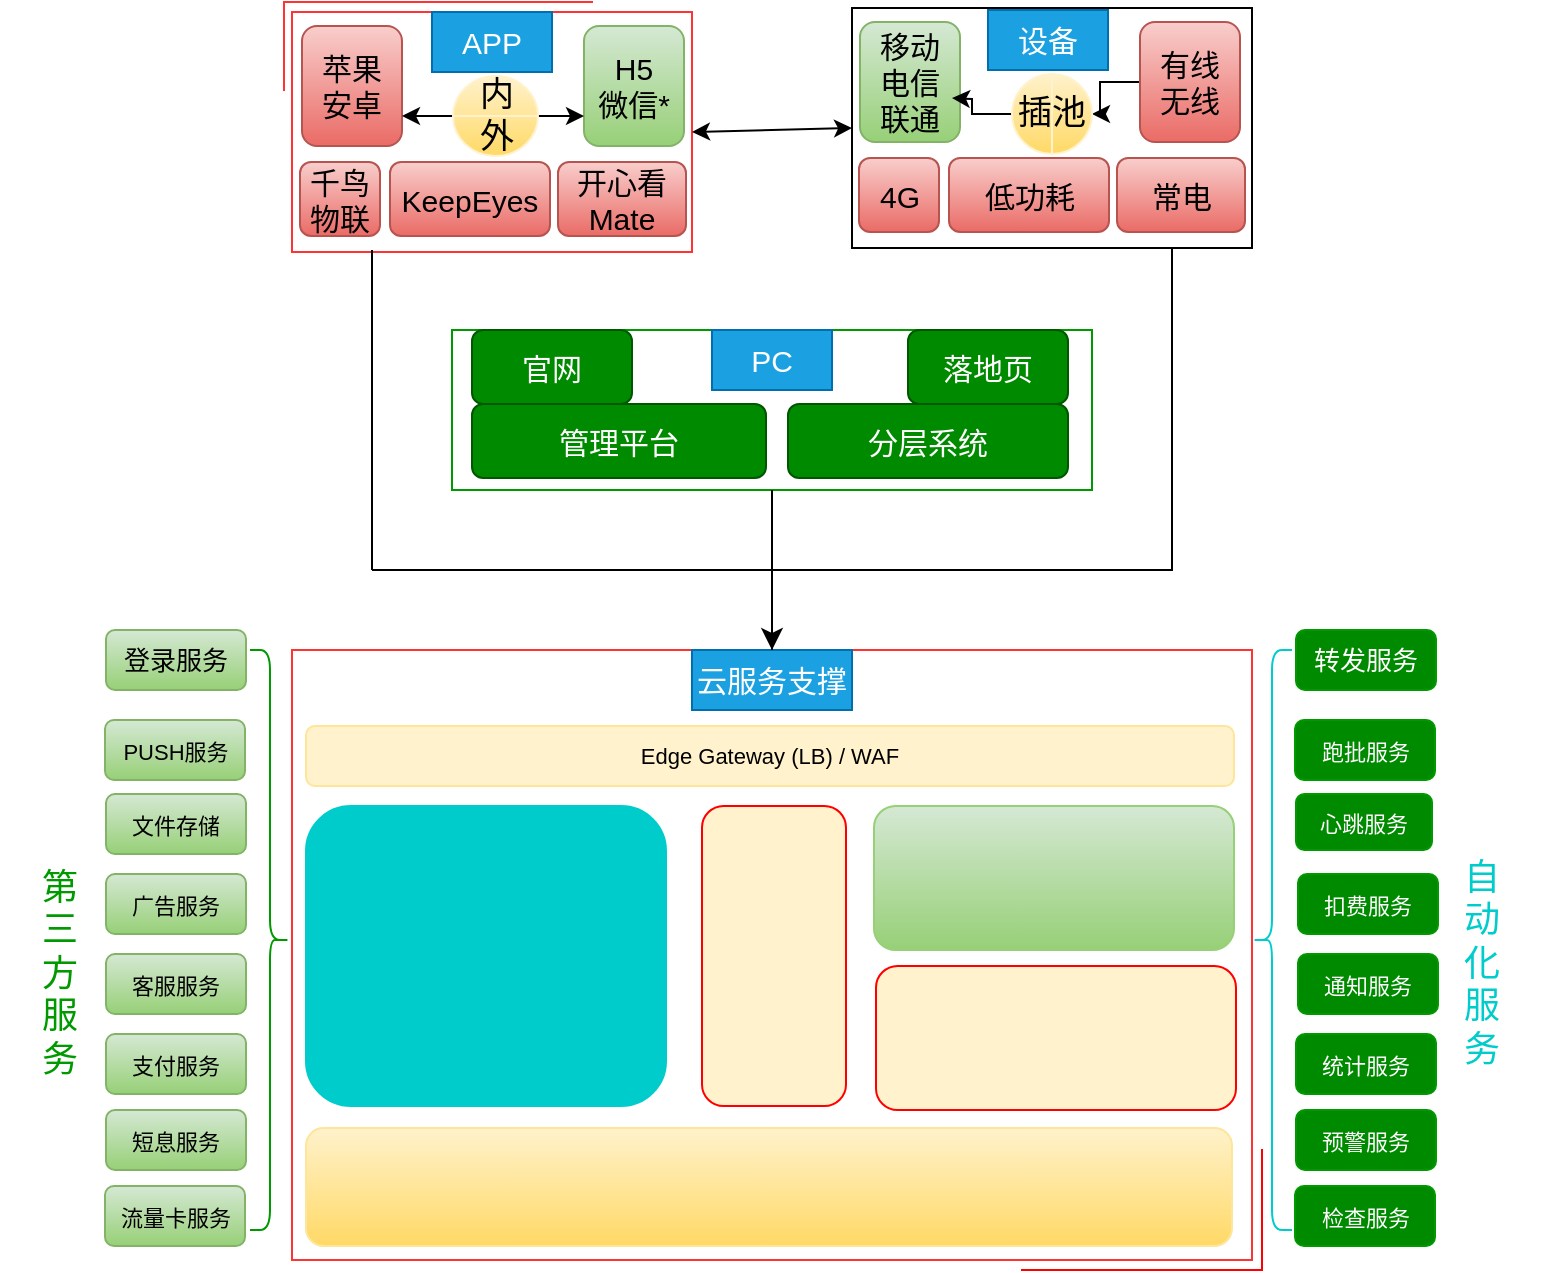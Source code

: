 <mxfile version="20.8.23" type="github">
  <diagram name="第 1 页" id="3wjH-HXWQzSyyufw11Ov">
    <mxGraphModel dx="2074" dy="657" grid="1" gridSize="10" guides="1" tooltips="1" connect="1" arrows="1" fold="1" page="1" pageScale="1" pageWidth="827" pageHeight="1169" math="0" shadow="0">
      <root>
        <mxCell id="0" />
        <mxCell id="1" parent="0" />
        <mxCell id="p9PwpCMCgUYC3A1e71X0-10" value="" style="rounded=0;whiteSpace=wrap;html=1;fontSize=15;strokeColor=#009900;" vertex="1" parent="1">
          <mxGeometry x="200" y="200" width="320" height="80" as="geometry" />
        </mxCell>
        <mxCell id="p9PwpCMCgUYC3A1e71X0-11" value="" style="rounded=0;whiteSpace=wrap;html=1;fontSize=15;strokeColor=#FF3333;" vertex="1" parent="1">
          <mxGeometry x="120" y="41" width="200" height="120" as="geometry" />
        </mxCell>
        <mxCell id="p9PwpCMCgUYC3A1e71X0-12" value="" style="rounded=0;whiteSpace=wrap;html=1;fontSize=15;" vertex="1" parent="1">
          <mxGeometry x="400" y="39" width="200" height="120" as="geometry" />
        </mxCell>
        <mxCell id="p9PwpCMCgUYC3A1e71X0-13" value="" style="rounded=0;whiteSpace=wrap;html=1;fontSize=15;strokeColor=#FF3333;" vertex="1" parent="1">
          <mxGeometry x="120" y="360" width="480" height="305" as="geometry" />
        </mxCell>
        <mxCell id="p9PwpCMCgUYC3A1e71X0-14" value="APP" style="text;html=1;align=center;verticalAlign=middle;whiteSpace=wrap;rounded=0;fontSize=15;fillColor=#1ba1e2;fontColor=#ffffff;strokeColor=#006EAF;" vertex="1" parent="1">
          <mxGeometry x="190" y="41" width="60" height="30" as="geometry" />
        </mxCell>
        <mxCell id="p9PwpCMCgUYC3A1e71X0-15" value="设备" style="text;html=1;align=center;verticalAlign=middle;whiteSpace=wrap;rounded=0;fontSize=15;fillColor=#1ba1e2;fontColor=#ffffff;strokeColor=#006EAF;" vertex="1" parent="1">
          <mxGeometry x="468" y="40" width="60" height="30" as="geometry" />
        </mxCell>
        <mxCell id="p9PwpCMCgUYC3A1e71X0-16" value="PC" style="text;html=1;align=center;verticalAlign=middle;whiteSpace=wrap;rounded=0;fontSize=15;fillColor=#1ba1e2;fontColor=#ffffff;strokeColor=#006EAF;" vertex="1" parent="1">
          <mxGeometry x="330" y="200" width="60" height="30" as="geometry" />
        </mxCell>
        <mxCell id="p9PwpCMCgUYC3A1e71X0-17" value="云服务支撑" style="text;html=1;align=center;verticalAlign=middle;whiteSpace=wrap;rounded=0;fontSize=15;fillColor=#1ba1e2;fontColor=#ffffff;strokeColor=#006EAF;" vertex="1" parent="1">
          <mxGeometry x="320" y="360" width="80" height="30" as="geometry" />
        </mxCell>
        <mxCell id="p9PwpCMCgUYC3A1e71X0-18" value="苹果&lt;br&gt;安卓" style="rounded=1;whiteSpace=wrap;html=1;fontSize=15;fillColor=#f8cecc;gradientColor=#ea6b66;strokeColor=#b85450;" vertex="1" parent="1">
          <mxGeometry x="125" y="48" width="50" height="60" as="geometry" />
        </mxCell>
        <mxCell id="p9PwpCMCgUYC3A1e71X0-19" value="H5&lt;br&gt;微信*" style="rounded=1;whiteSpace=wrap;html=1;fontSize=15;fillColor=#d5e8d4;gradientColor=#97d077;strokeColor=#82b366;" vertex="1" parent="1">
          <mxGeometry x="266" y="48" width="50" height="60" as="geometry" />
        </mxCell>
        <mxCell id="p9PwpCMCgUYC3A1e71X0-20" value="&lt;font style=&quot;font-size: 15px;&quot;&gt;千鸟物联&lt;/font&gt;" style="rounded=1;whiteSpace=wrap;html=1;fontSize=15;fillColor=#f8cecc;gradientColor=#ea6b66;strokeColor=#b85450;" vertex="1" parent="1">
          <mxGeometry x="124" y="116" width="40" height="37" as="geometry" />
        </mxCell>
        <mxCell id="p9PwpCMCgUYC3A1e71X0-21" value="KeepEyes" style="rounded=1;whiteSpace=wrap;html=1;fontSize=15;fillColor=#f8cecc;gradientColor=#ea6b66;strokeColor=#b85450;" vertex="1" parent="1">
          <mxGeometry x="169" y="116" width="80" height="37" as="geometry" />
        </mxCell>
        <mxCell id="p9PwpCMCgUYC3A1e71X0-22" value="开心看Mate" style="rounded=1;whiteSpace=wrap;html=1;fontSize=15;fillColor=#f8cecc;gradientColor=#ea6b66;strokeColor=#b85450;" vertex="1" parent="1">
          <mxGeometry x="253" y="116" width="64" height="37" as="geometry" />
        </mxCell>
        <mxCell id="p9PwpCMCgUYC3A1e71X0-23" value="" style="shape=partialRectangle;whiteSpace=wrap;html=1;bottom=0;right=0;fillColor=none;fontSize=15;strokeColor=#FF3333;" vertex="1" parent="1">
          <mxGeometry x="116" y="36" width="154" height="44" as="geometry" />
        </mxCell>
        <mxCell id="p9PwpCMCgUYC3A1e71X0-24" value="" style="shape=partialRectangle;whiteSpace=wrap;html=1;top=0;left=0;fillColor=none;fontSize=15;strokeColor=#FF0000;" vertex="1" parent="1">
          <mxGeometry x="485" y="610" width="120" height="60" as="geometry" />
        </mxCell>
        <mxCell id="p9PwpCMCgUYC3A1e71X0-68" value="" style="edgeStyle=segmentEdgeStyle;endArrow=classic;html=1;curved=0;rounded=0;endSize=8;startSize=8;fontSize=21;entryX=0.5;entryY=0;entryDx=0;entryDy=0;exitX=0.8;exitY=1;exitDx=0;exitDy=0;exitPerimeter=0;" edge="1" parent="1" source="p9PwpCMCgUYC3A1e71X0-12" target="p9PwpCMCgUYC3A1e71X0-17">
          <mxGeometry width="50" height="50" relative="1" as="geometry">
            <mxPoint x="560" y="200" as="sourcePoint" />
            <mxPoint x="440" y="200" as="targetPoint" />
            <Array as="points">
              <mxPoint x="560" y="320" />
              <mxPoint x="360" y="320" />
            </Array>
          </mxGeometry>
        </mxCell>
        <mxCell id="p9PwpCMCgUYC3A1e71X0-70" value="" style="endArrow=classic;startArrow=classic;html=1;rounded=0;fontSize=21;entryX=0;entryY=0.5;entryDx=0;entryDy=0;exitX=1;exitY=0.5;exitDx=0;exitDy=0;" edge="1" parent="1" source="p9PwpCMCgUYC3A1e71X0-11" target="p9PwpCMCgUYC3A1e71X0-12">
          <mxGeometry width="50" height="50" relative="1" as="geometry">
            <mxPoint x="320" y="220" as="sourcePoint" />
            <mxPoint x="370" y="170" as="targetPoint" />
          </mxGeometry>
        </mxCell>
        <mxCell id="p9PwpCMCgUYC3A1e71X0-72" value="" style="endArrow=none;html=1;rounded=0;fontSize=21;" edge="1" parent="1">
          <mxGeometry width="50" height="50" relative="1" as="geometry">
            <mxPoint x="160" y="320" as="sourcePoint" />
            <mxPoint x="360" y="320" as="targetPoint" />
          </mxGeometry>
        </mxCell>
        <mxCell id="p9PwpCMCgUYC3A1e71X0-73" value="" style="endArrow=none;html=1;rounded=0;fontSize=21;entryX=0.5;entryY=1;entryDx=0;entryDy=0;" edge="1" parent="1" target="p9PwpCMCgUYC3A1e71X0-10">
          <mxGeometry width="50" height="50" relative="1" as="geometry">
            <mxPoint x="360" y="360" as="sourcePoint" />
            <mxPoint x="440" y="200" as="targetPoint" />
          </mxGeometry>
        </mxCell>
        <mxCell id="p9PwpCMCgUYC3A1e71X0-74" value="" style="endArrow=none;html=1;rounded=0;fontSize=21;" edge="1" parent="1">
          <mxGeometry width="50" height="50" relative="1" as="geometry">
            <mxPoint x="160" y="320" as="sourcePoint" />
            <mxPoint x="160" y="160" as="targetPoint" />
          </mxGeometry>
        </mxCell>
        <mxCell id="p9PwpCMCgUYC3A1e71X0-75" value="移动&lt;br&gt;电信&lt;br&gt;联通" style="rounded=1;whiteSpace=wrap;html=1;fontSize=15;fillColor=#d5e8d4;gradientColor=#97d077;strokeColor=#82b366;" vertex="1" parent="1">
          <mxGeometry x="404" y="46" width="50" height="60" as="geometry" />
        </mxCell>
        <mxCell id="p9PwpCMCgUYC3A1e71X0-84" value="" style="edgeStyle=orthogonalEdgeStyle;rounded=0;orthogonalLoop=1;jettySize=auto;html=1;fontSize=17;" edge="1" parent="1" source="p9PwpCMCgUYC3A1e71X0-77" target="p9PwpCMCgUYC3A1e71X0-83">
          <mxGeometry relative="1" as="geometry" />
        </mxCell>
        <mxCell id="p9PwpCMCgUYC3A1e71X0-77" value="有线&lt;br&gt;无线" style="rounded=1;whiteSpace=wrap;html=1;fontSize=15;fillColor=#f8cecc;gradientColor=#ea6b66;strokeColor=#b85450;" vertex="1" parent="1">
          <mxGeometry x="544" y="46" width="50" height="60" as="geometry" />
        </mxCell>
        <mxCell id="p9PwpCMCgUYC3A1e71X0-80" value="4G" style="rounded=1;whiteSpace=wrap;html=1;fontSize=15;fillColor=#f8cecc;gradientColor=#ea6b66;strokeColor=#b85450;" vertex="1" parent="1">
          <mxGeometry x="403.5" y="114" width="40" height="37" as="geometry" />
        </mxCell>
        <mxCell id="p9PwpCMCgUYC3A1e71X0-81" value="低功耗" style="rounded=1;whiteSpace=wrap;html=1;fontSize=15;fillColor=#f8cecc;gradientColor=#ea6b66;strokeColor=#b85450;" vertex="1" parent="1">
          <mxGeometry x="448.5" y="114" width="80" height="37" as="geometry" />
        </mxCell>
        <mxCell id="p9PwpCMCgUYC3A1e71X0-82" value="常电" style="rounded=1;whiteSpace=wrap;html=1;fontSize=15;fillColor=#f8cecc;gradientColor=#ea6b66;strokeColor=#b85450;" vertex="1" parent="1">
          <mxGeometry x="532.5" y="114" width="64" height="37" as="geometry" />
        </mxCell>
        <mxCell id="p9PwpCMCgUYC3A1e71X0-124" value="" style="edgeStyle=orthogonalEdgeStyle;rounded=0;orthogonalLoop=1;jettySize=auto;html=1;fontSize=16;fontColor=#FF3333;" edge="1" parent="1" source="p9PwpCMCgUYC3A1e71X0-83">
          <mxGeometry relative="1" as="geometry">
            <mxPoint x="450" y="84" as="targetPoint" />
          </mxGeometry>
        </mxCell>
        <mxCell id="p9PwpCMCgUYC3A1e71X0-83" value="插池" style="shape=lineEllipse;line=vertical;perimeter=ellipsePerimeter;whiteSpace=wrap;html=1;backgroundOutline=1;strokeColor=#FFF2CC;fontSize=17;fillColor=#fff2cc;gradientColor=#ffd966;" vertex="1" parent="1">
          <mxGeometry x="480" y="72" width="40" height="40" as="geometry" />
        </mxCell>
        <mxCell id="p9PwpCMCgUYC3A1e71X0-120" style="edgeStyle=orthogonalEdgeStyle;rounded=0;orthogonalLoop=1;jettySize=auto;html=1;entryX=0;entryY=0.75;entryDx=0;entryDy=0;fontSize=16;fontColor=#FF3333;" edge="1" parent="1" source="p9PwpCMCgUYC3A1e71X0-85" target="p9PwpCMCgUYC3A1e71X0-19">
          <mxGeometry relative="1" as="geometry" />
        </mxCell>
        <mxCell id="p9PwpCMCgUYC3A1e71X0-123" style="edgeStyle=orthogonalEdgeStyle;rounded=0;orthogonalLoop=1;jettySize=auto;html=1;entryX=1;entryY=0.75;entryDx=0;entryDy=0;fontSize=16;fontColor=#FF3333;" edge="1" parent="1" source="p9PwpCMCgUYC3A1e71X0-85" target="p9PwpCMCgUYC3A1e71X0-18">
          <mxGeometry relative="1" as="geometry" />
        </mxCell>
        <mxCell id="p9PwpCMCgUYC3A1e71X0-85" value="内&lt;br&gt;外" style="shape=lineEllipse;perimeter=ellipsePerimeter;whiteSpace=wrap;html=1;backgroundOutline=1;strokeColor=#FFF2CC;fontSize=17;fillColor=#fff2cc;gradientColor=#ffd966;" vertex="1" parent="1">
          <mxGeometry x="200.5" y="73" width="42.5" height="40" as="geometry" />
        </mxCell>
        <mxCell id="p9PwpCMCgUYC3A1e71X0-86" value="管理平台" style="rounded=1;whiteSpace=wrap;html=1;fontSize=15;fillColor=#008a00;strokeColor=#005700;fontColor=#ffffff;" vertex="1" parent="1">
          <mxGeometry x="210" y="237" width="147" height="37" as="geometry" />
        </mxCell>
        <mxCell id="p9PwpCMCgUYC3A1e71X0-87" value="分层系统" style="rounded=1;whiteSpace=wrap;html=1;fontSize=15;fillColor=#008a00;strokeColor=#005700;fontColor=#ffffff;" vertex="1" parent="1">
          <mxGeometry x="368" y="237" width="140" height="37" as="geometry" />
        </mxCell>
        <mxCell id="p9PwpCMCgUYC3A1e71X0-91" value="官网" style="rounded=1;whiteSpace=wrap;html=1;fontSize=15;fillColor=#008a00;strokeColor=#005700;fontColor=#ffffff;" vertex="1" parent="1">
          <mxGeometry x="210" y="200" width="80" height="37" as="geometry" />
        </mxCell>
        <mxCell id="p9PwpCMCgUYC3A1e71X0-92" value="落地页" style="rounded=1;whiteSpace=wrap;html=1;fontSize=15;fillColor=#008a00;strokeColor=#005700;fontColor=#ffffff;" vertex="1" parent="1">
          <mxGeometry x="428" y="200" width="80" height="37" as="geometry" />
        </mxCell>
        <mxCell id="p9PwpCMCgUYC3A1e71X0-93" value="" style="shape=curlyBracket;whiteSpace=wrap;html=1;rounded=1;flipH=1;labelPosition=right;verticalLabelPosition=middle;align=left;verticalAlign=middle;strokeColor=#009900;fontSize=17;fillColor=#FFF2CC;" vertex="1" parent="1">
          <mxGeometry x="99" y="360" width="20" height="290" as="geometry" />
        </mxCell>
        <mxCell id="p9PwpCMCgUYC3A1e71X0-94" value="&lt;font style=&quot;font-size: 13px;&quot;&gt;登录服务&lt;/font&gt;" style="rounded=1;whiteSpace=wrap;html=1;strokeColor=#82b366;fontSize=17;fillColor=#d5e8d4;gradientColor=#97d077;" vertex="1" parent="1">
          <mxGeometry x="27" y="350" width="70" height="30" as="geometry" />
        </mxCell>
        <mxCell id="p9PwpCMCgUYC3A1e71X0-95" value="&lt;font style=&quot;font-size: 11px;&quot;&gt;PUSH服务&lt;/font&gt;" style="rounded=1;whiteSpace=wrap;html=1;strokeColor=#82b366;fontSize=17;fillColor=#d5e8d4;gradientColor=#97d077;" vertex="1" parent="1">
          <mxGeometry x="26.5" y="395" width="70" height="30" as="geometry" />
        </mxCell>
        <mxCell id="p9PwpCMCgUYC3A1e71X0-96" value="&lt;font style=&quot;font-size: 11px;&quot;&gt;文件存储&lt;/font&gt;" style="rounded=1;whiteSpace=wrap;html=1;strokeColor=#82b366;fontSize=17;fillColor=#d5e8d4;gradientColor=#97d077;" vertex="1" parent="1">
          <mxGeometry x="27" y="432" width="70" height="30" as="geometry" />
        </mxCell>
        <mxCell id="p9PwpCMCgUYC3A1e71X0-97" value="&lt;span style=&quot;font-size: 11px;&quot;&gt;广告服务&lt;/span&gt;" style="rounded=1;whiteSpace=wrap;html=1;strokeColor=#82b366;fontSize=17;fillColor=#d5e8d4;gradientColor=#97d077;" vertex="1" parent="1">
          <mxGeometry x="27" y="472" width="70" height="30" as="geometry" />
        </mxCell>
        <mxCell id="p9PwpCMCgUYC3A1e71X0-98" value="&lt;span style=&quot;font-size: 11px;&quot;&gt;客服服务&lt;/span&gt;" style="rounded=1;whiteSpace=wrap;html=1;strokeColor=#82b366;fontSize=17;fillColor=#d5e8d4;gradientColor=#97d077;" vertex="1" parent="1">
          <mxGeometry x="27" y="512" width="70" height="30" as="geometry" />
        </mxCell>
        <mxCell id="p9PwpCMCgUYC3A1e71X0-99" value="&lt;span style=&quot;font-size: 11px;&quot;&gt;支付服务&lt;/span&gt;" style="rounded=1;whiteSpace=wrap;html=1;strokeColor=#82b366;fontSize=17;fillColor=#d5e8d4;gradientColor=#97d077;" vertex="1" parent="1">
          <mxGeometry x="27" y="552" width="70" height="30" as="geometry" />
        </mxCell>
        <mxCell id="p9PwpCMCgUYC3A1e71X0-100" value="&lt;span style=&quot;font-size: 11px;&quot;&gt;短息服务&lt;/span&gt;" style="rounded=1;whiteSpace=wrap;html=1;strokeColor=#82b366;fontSize=17;fillColor=#d5e8d4;gradientColor=#97d077;" vertex="1" parent="1">
          <mxGeometry x="27" y="590" width="70" height="30" as="geometry" />
        </mxCell>
        <mxCell id="p9PwpCMCgUYC3A1e71X0-101" value="" style="rounded=1;whiteSpace=wrap;html=1;strokeColor=#00CCCC;fontSize=11;fillColor=#00CCCC;" vertex="1" parent="1">
          <mxGeometry x="127" y="438" width="180" height="150" as="geometry" />
        </mxCell>
        <mxCell id="p9PwpCMCgUYC3A1e71X0-102" value="" style="rounded=1;whiteSpace=wrap;html=1;strokeColor=#97D077;fontSize=11;fillColor=#d5e8d4;gradientColor=#97d077;" vertex="1" parent="1">
          <mxGeometry x="411" y="438" width="180" height="72" as="geometry" />
        </mxCell>
        <mxCell id="p9PwpCMCgUYC3A1e71X0-103" value="" style="rounded=1;whiteSpace=wrap;html=1;strokeColor=#FFE599;fontSize=11;fillColor=#fff2cc;gradientColor=#ffd966;" vertex="1" parent="1">
          <mxGeometry x="127" y="599" width="463" height="59" as="geometry" />
        </mxCell>
        <mxCell id="p9PwpCMCgUYC3A1e71X0-104" value="&lt;font color=&quot;#009900&quot; style=&quot;font-size: 18px;&quot;&gt;第&lt;br&gt;三&lt;br&gt;方&lt;br&gt;服&lt;br&gt;务&lt;/font&gt;" style="text;html=1;strokeColor=none;fillColor=none;align=center;verticalAlign=middle;whiteSpace=wrap;rounded=0;fontSize=11;" vertex="1" parent="1">
          <mxGeometry x="-26" y="507" width="60" height="30" as="geometry" />
        </mxCell>
        <mxCell id="p9PwpCMCgUYC3A1e71X0-106" value="&lt;span style=&quot;font-size: 11px;&quot;&gt;流量卡服务&lt;/span&gt;" style="rounded=1;whiteSpace=wrap;html=1;strokeColor=#82b366;fontSize=17;fillColor=#d5e8d4;gradientColor=#97d077;" vertex="1" parent="1">
          <mxGeometry x="26.5" y="628" width="70" height="30" as="geometry" />
        </mxCell>
        <mxCell id="p9PwpCMCgUYC3A1e71X0-108" value="&lt;font style=&quot;font-size: 13px;&quot;&gt;转发服务&lt;/font&gt;" style="rounded=1;whiteSpace=wrap;html=1;strokeColor=#009900;fontSize=17;fillColor=#008a00;fontColor=#ffffff;" vertex="1" parent="1">
          <mxGeometry x="622" y="350" width="70" height="30" as="geometry" />
        </mxCell>
        <mxCell id="p9PwpCMCgUYC3A1e71X0-109" value="&lt;span style=&quot;font-size: 11px;&quot;&gt;跑批服务&lt;/span&gt;" style="rounded=1;whiteSpace=wrap;html=1;strokeColor=#009900;fontSize=17;fillColor=#008a00;fontColor=#ffffff;" vertex="1" parent="1">
          <mxGeometry x="621.5" y="395" width="70" height="30" as="geometry" />
        </mxCell>
        <mxCell id="p9PwpCMCgUYC3A1e71X0-110" value="&lt;font style=&quot;font-size: 11px;&quot;&gt;心跳服务&lt;/font&gt;" style="rounded=1;whiteSpace=wrap;html=1;strokeColor=#009900;fontSize=17;fillColor=#008a00;fontColor=#ffffff;" vertex="1" parent="1">
          <mxGeometry x="622" y="432" width="68" height="28" as="geometry" />
        </mxCell>
        <mxCell id="p9PwpCMCgUYC3A1e71X0-111" value="&lt;span style=&quot;font-size: 11px;&quot;&gt;扣费服务&lt;/span&gt;" style="rounded=1;whiteSpace=wrap;html=1;strokeColor=#009900;fontSize=17;fillColor=#008a00;fontColor=#ffffff;" vertex="1" parent="1">
          <mxGeometry x="623" y="472" width="70" height="30" as="geometry" />
        </mxCell>
        <mxCell id="p9PwpCMCgUYC3A1e71X0-112" value="&lt;span style=&quot;font-size: 11px;&quot;&gt;通知服务&lt;/span&gt;" style="rounded=1;whiteSpace=wrap;html=1;strokeColor=#009900;fontSize=17;fillColor=#008a00;fontColor=#ffffff;" vertex="1" parent="1">
          <mxGeometry x="623" y="512" width="70" height="30" as="geometry" />
        </mxCell>
        <mxCell id="p9PwpCMCgUYC3A1e71X0-113" value="&lt;span style=&quot;font-size: 11px;&quot;&gt;统计服务&lt;/span&gt;" style="rounded=1;whiteSpace=wrap;html=1;strokeColor=#009900;fontSize=17;fillColor=#008a00;fontColor=#ffffff;" vertex="1" parent="1">
          <mxGeometry x="622" y="552" width="70" height="30" as="geometry" />
        </mxCell>
        <mxCell id="p9PwpCMCgUYC3A1e71X0-114" value="&lt;span style=&quot;font-size: 11px;&quot;&gt;预警服务&lt;/span&gt;" style="rounded=1;whiteSpace=wrap;html=1;strokeColor=#009900;fontSize=17;fillColor=#008a00;fontColor=#ffffff;" vertex="1" parent="1">
          <mxGeometry x="622" y="590" width="70" height="30" as="geometry" />
        </mxCell>
        <mxCell id="p9PwpCMCgUYC3A1e71X0-115" value="&lt;font style=&quot;font-size: 18px;&quot;&gt;&lt;font color=&quot;#00cccc&quot;&gt;自&lt;br&gt;动&lt;br&gt;化&lt;br&gt;服&lt;br&gt;务&lt;/font&gt;&lt;br&gt;&lt;/font&gt;" style="text;html=1;strokeColor=none;fillColor=none;align=center;verticalAlign=middle;whiteSpace=wrap;rounded=0;fontSize=11;" vertex="1" parent="1">
          <mxGeometry x="685" y="502" width="60" height="30" as="geometry" />
        </mxCell>
        <mxCell id="p9PwpCMCgUYC3A1e71X0-116" value="&lt;span style=&quot;font-size: 11px;&quot;&gt;检查服务&lt;/span&gt;" style="rounded=1;whiteSpace=wrap;html=1;strokeColor=#009900;fontSize=17;fillColor=#008a00;fontColor=#ffffff;" vertex="1" parent="1">
          <mxGeometry x="621.5" y="628" width="70" height="30" as="geometry" />
        </mxCell>
        <mxCell id="p9PwpCMCgUYC3A1e71X0-117" value="" style="shape=curlyBracket;whiteSpace=wrap;html=1;rounded=1;labelPosition=left;verticalLabelPosition=middle;align=right;verticalAlign=middle;strokeColor=#00CCCC;fontSize=16;fontColor=#FF3333;fillColor=#FFF2CC;" vertex="1" parent="1">
          <mxGeometry x="600" y="360" width="20" height="290" as="geometry" />
        </mxCell>
        <mxCell id="p9PwpCMCgUYC3A1e71X0-118" value="Edge Gateway (LB) / WAF" style="rounded=1;whiteSpace=wrap;html=1;strokeColor=#FFE599;fontSize=11;fillColor=#FFF2CC;" vertex="1" parent="1">
          <mxGeometry x="127" y="398" width="464" height="30" as="geometry" />
        </mxCell>
        <mxCell id="p9PwpCMCgUYC3A1e71X0-119" value="" style="rounded=1;whiteSpace=wrap;html=1;strokeColor=#FF0000;fontSize=11;fillColor=#FFF2CC;" vertex="1" parent="1">
          <mxGeometry x="325" y="438" width="72" height="150" as="geometry" />
        </mxCell>
        <mxCell id="p9PwpCMCgUYC3A1e71X0-126" value="" style="rounded=1;whiteSpace=wrap;html=1;strokeColor=#FF0000;fontSize=11;fillColor=#FFF2CC;" vertex="1" parent="1">
          <mxGeometry x="412" y="518" width="180" height="72" as="geometry" />
        </mxCell>
      </root>
    </mxGraphModel>
  </diagram>
</mxfile>

